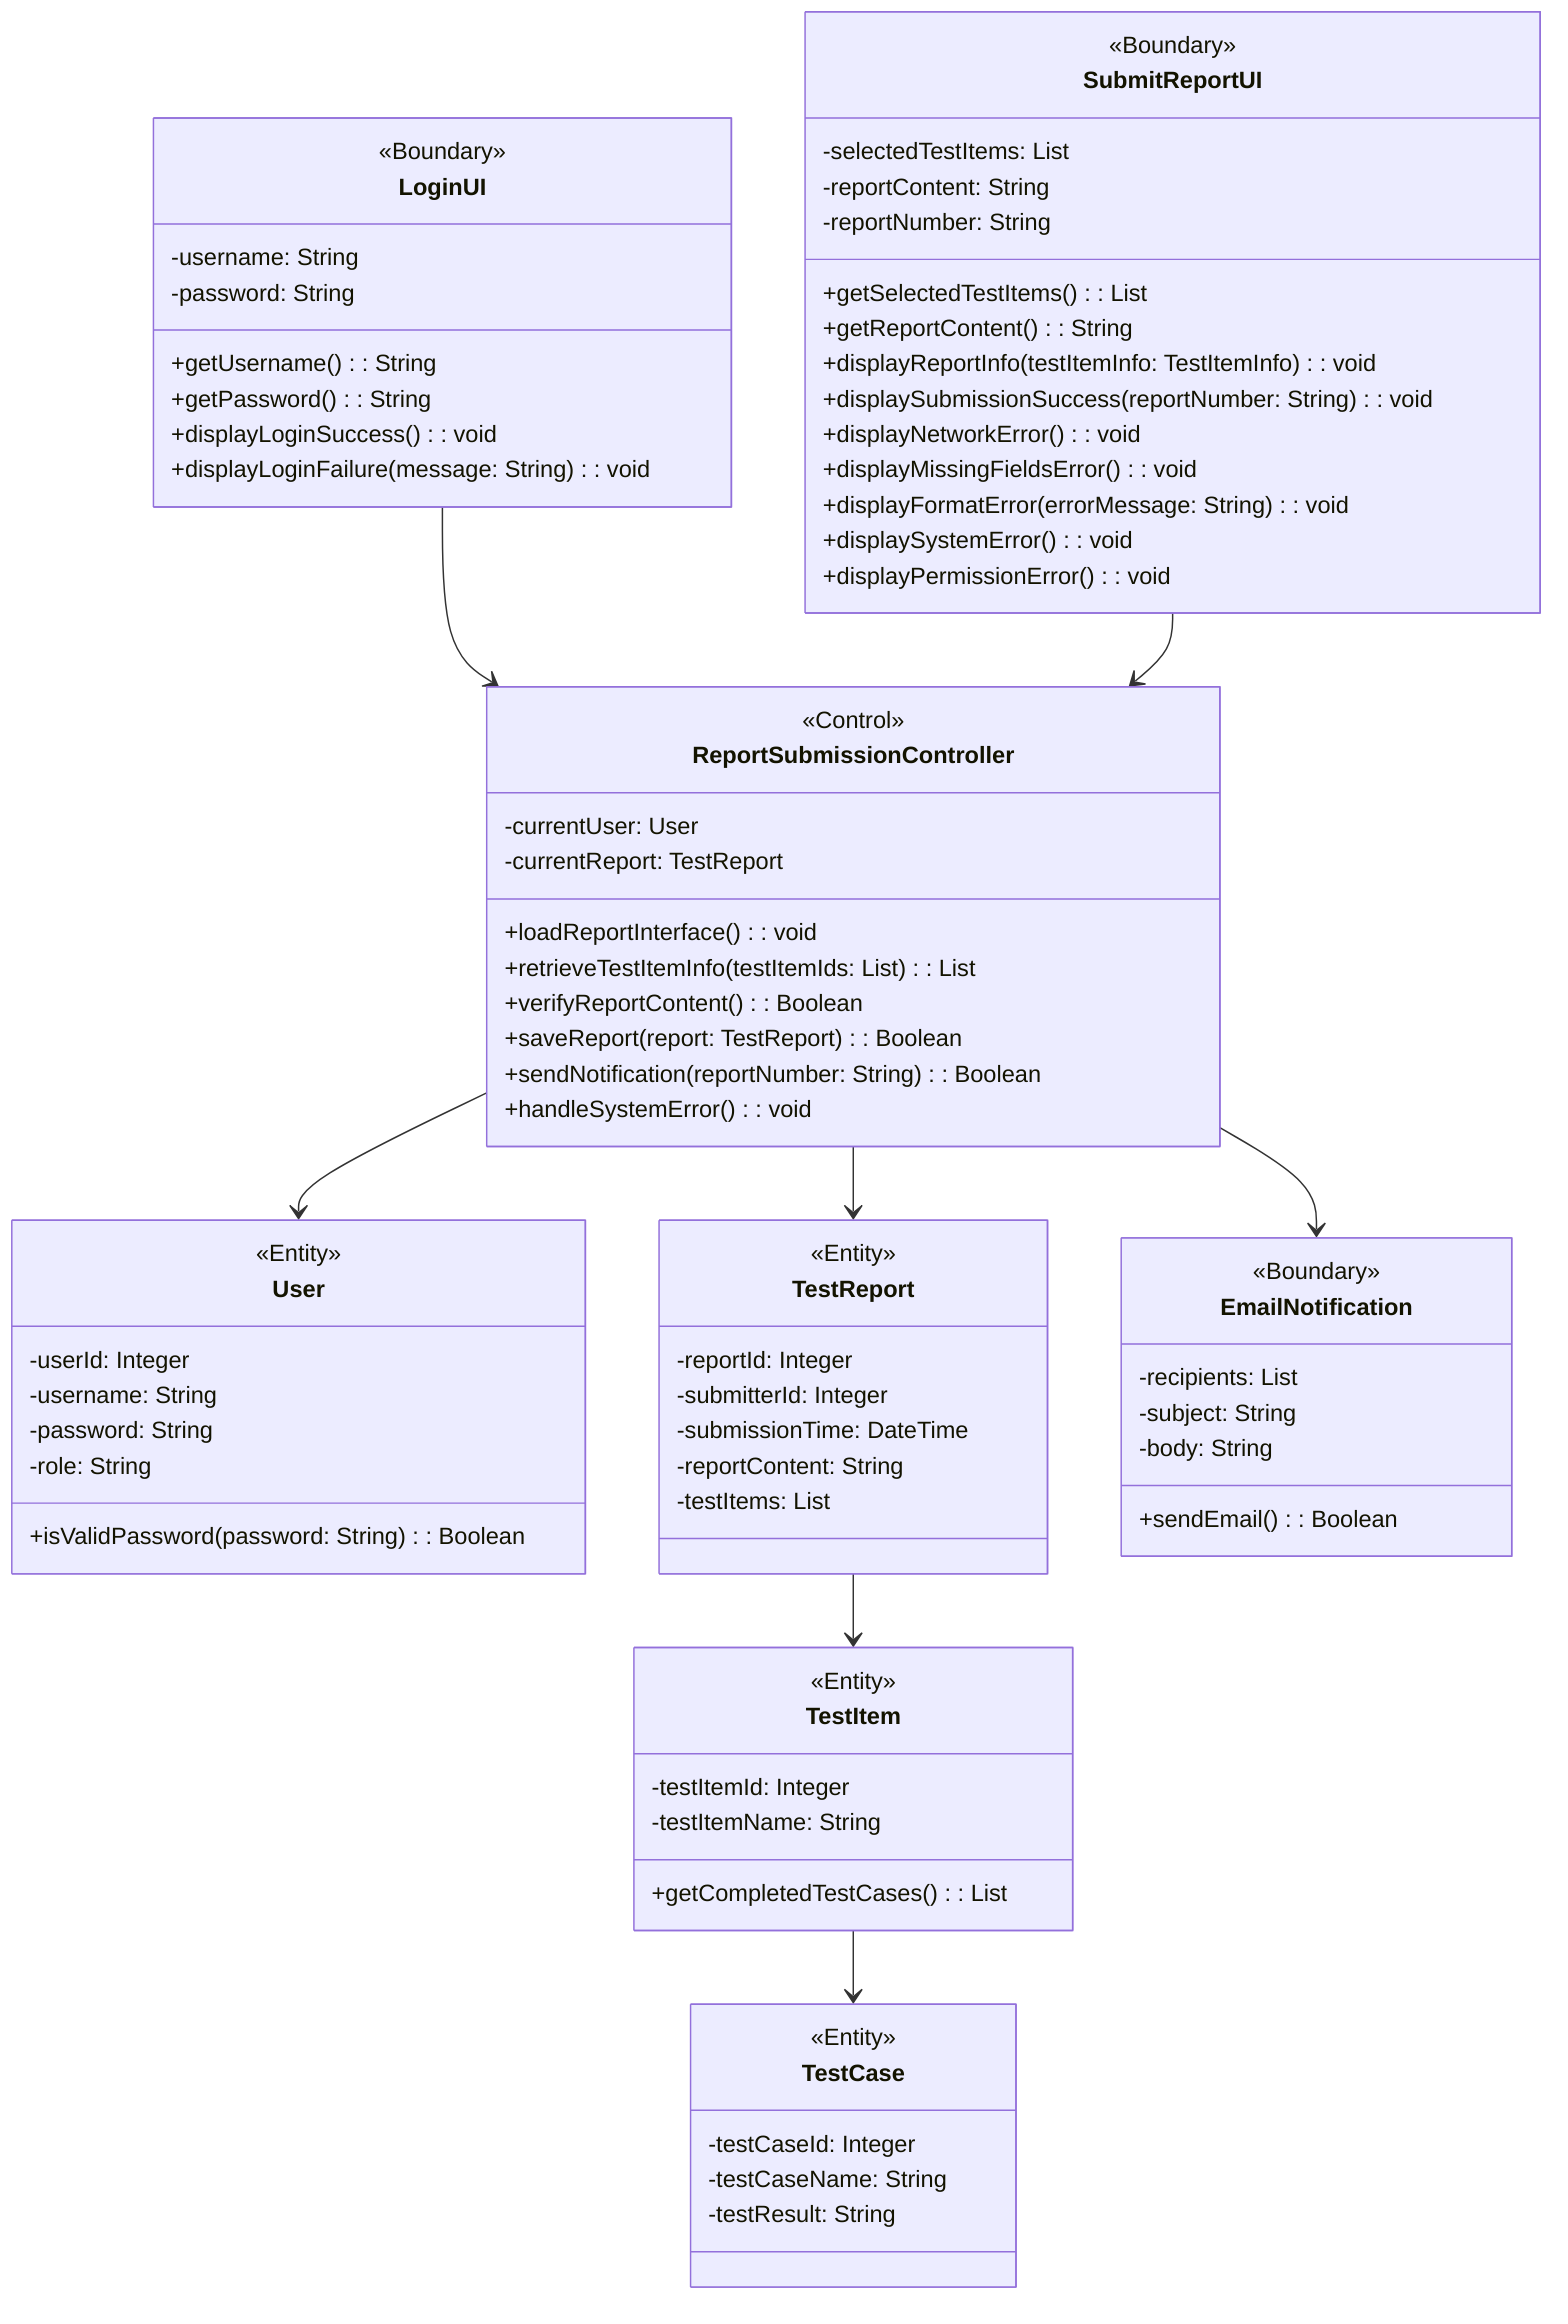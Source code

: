 classDiagram
class LoginUI <<Boundary>> {
-username: String
-password: String
+getUsername(): String
+getPassword(): String
+displayLoginSuccess(): void
+displayLoginFailure(message: String): void
}
class SubmitReportUI <<Boundary>> {
-selectedTestItems: List<String>
-reportContent: String
-reportNumber: String
+getSelectedTestItems(): List<String>
+getReportContent(): String
+displayReportInfo(testItemInfo: TestItemInfo): void
+displaySubmissionSuccess(reportNumber: String): void
+displayNetworkError(): void
+displayMissingFieldsError(): void
+displayFormatError(errorMessage: String): void
+displaySystemError(): void
+displayPermissionError(): void
}
class ReportSubmissionController <<Control>> {
-currentUser: User
-currentReport: TestReport
+loadReportInterface(): void
+retrieveTestItemInfo(testItemIds: List<String>): List<TestItemInfo>
+verifyReportContent(): Boolean
+saveReport(report: TestReport): Boolean
+sendNotification(reportNumber: String): Boolean
+handleSystemError(): void
}
class User <<Entity>> {
-userId: Integer
-username: String
-password: String
-role: String
+isValidPassword(password: String): Boolean
}
class TestItem <<Entity>> {
-testItemId: Integer
-testItemName: String
+getCompletedTestCases(): List<TestCase>
}
class TestCase <<Entity>> {
-testCaseId: Integer
-testCaseName: String
-testResult: String
}
class TestReport <<Entity>> {
-reportId: Integer
-submitterId: Integer
-submissionTime: DateTime
-reportContent: String
-testItems: List<TestItem>
}
class EmailNotification <<Boundary>> {
-recipients: List<String>
-subject: String
-body: String
+sendEmail(): Boolean
}

LoginUI --> ReportSubmissionController
SubmitReportUI --> ReportSubmissionController
ReportSubmissionController --> User
ReportSubmissionController --> TestReport
TestReport --> TestItem
TestItem --> TestCase
ReportSubmissionController --> EmailNotification